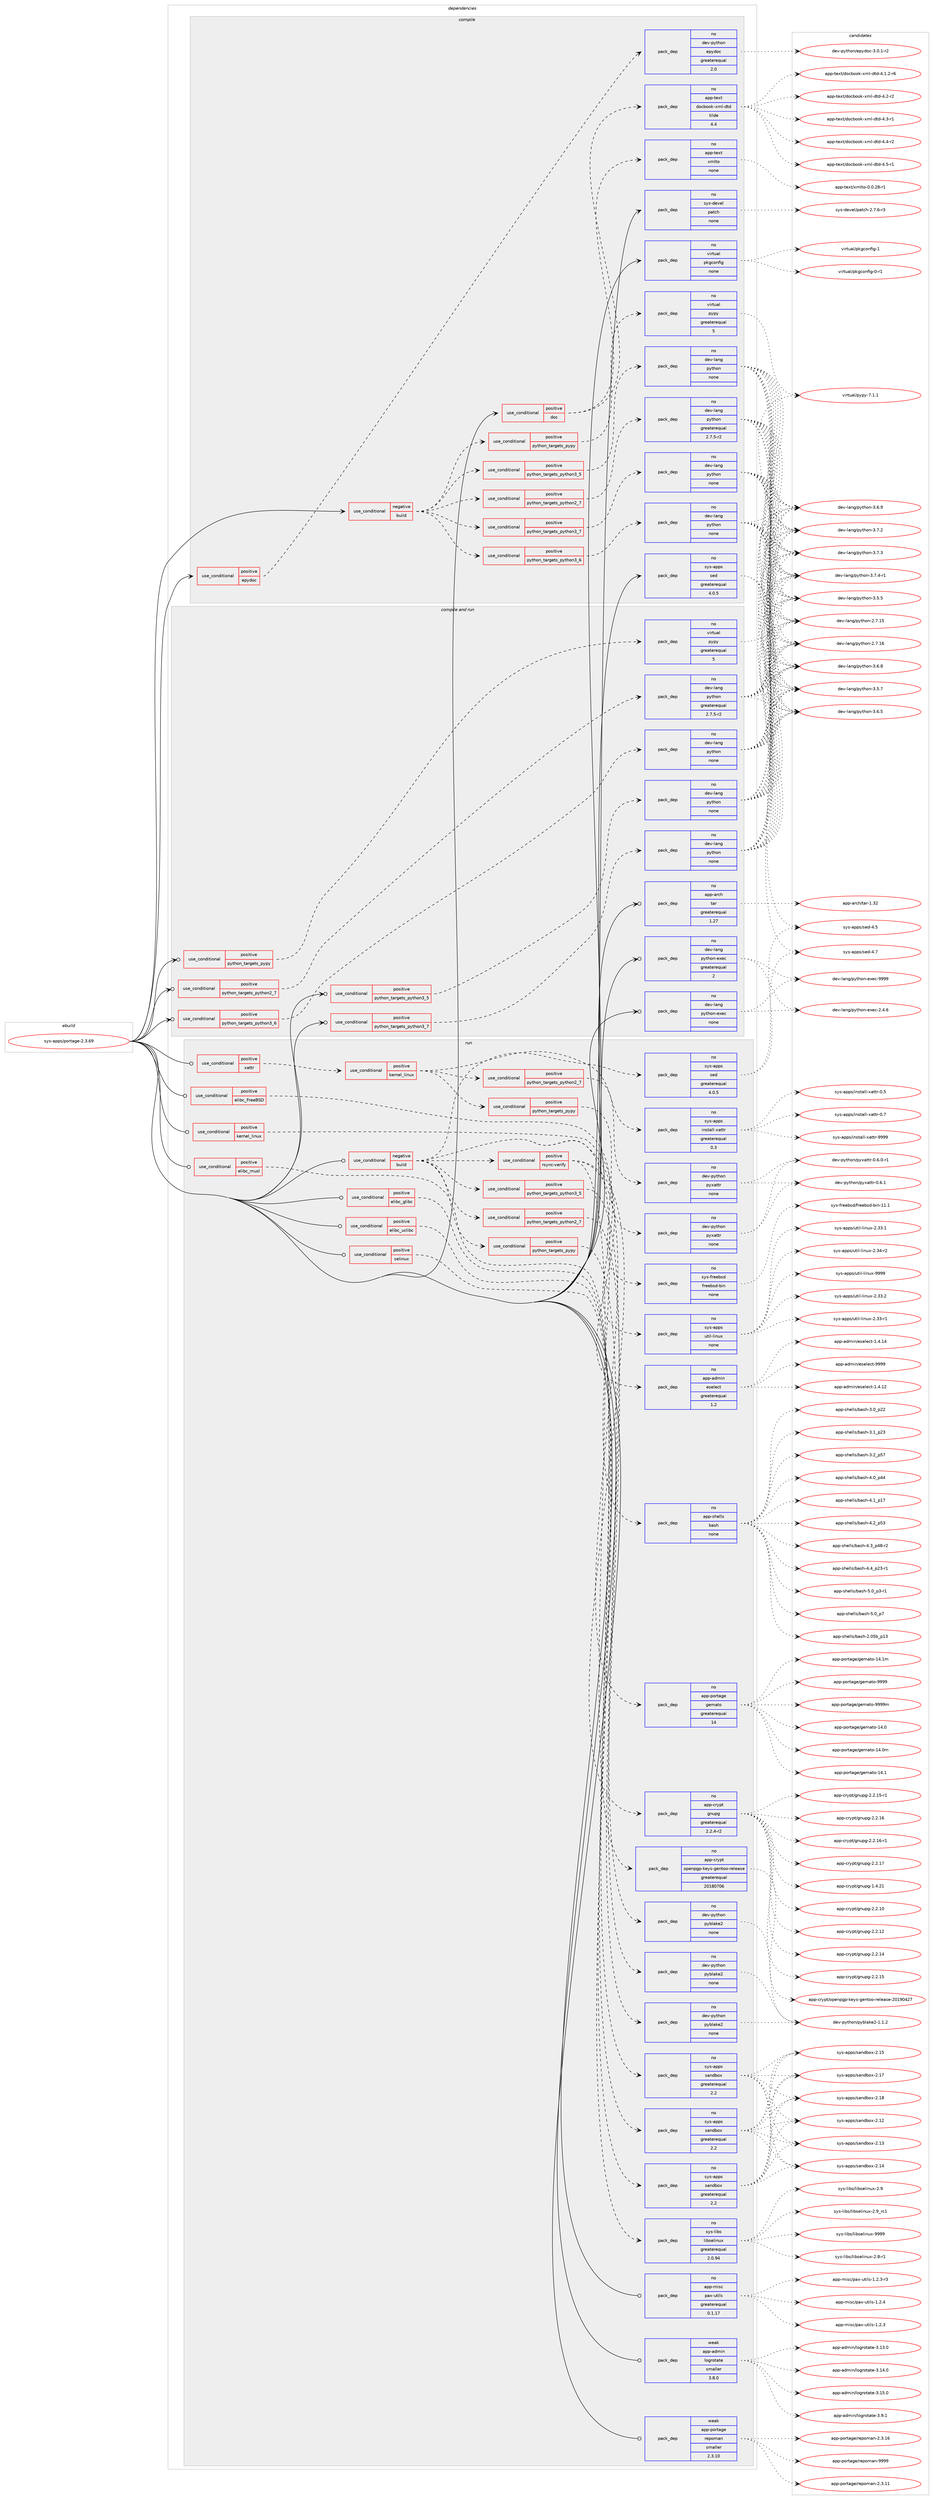 digraph prolog {

# *************
# Graph options
# *************

newrank=true;
concentrate=true;
compound=true;
graph [rankdir=LR,fontname=Helvetica,fontsize=10,ranksep=1.5];#, ranksep=2.5, nodesep=0.2];
edge  [arrowhead=vee];
node  [fontname=Helvetica,fontsize=10];

# **********
# The ebuild
# **********

subgraph cluster_leftcol {
color=gray;
rank=same;
label=<<i>ebuild</i>>;
id [label="sys-apps/portage-2.3.69", color=red, width=4, href="../sys-apps/portage-2.3.69.svg"];
}

# ****************
# The dependencies
# ****************

subgraph cluster_midcol {
color=gray;
label=<<i>dependencies</i>>;
subgraph cluster_compile {
fillcolor="#eeeeee";
style=filled;
label=<<i>compile</i>>;
subgraph cond160 {
dependency803 [label=<<TABLE BORDER="0" CELLBORDER="1" CELLSPACING="0" CELLPADDING="4"><TR><TD ROWSPAN="3" CELLPADDING="10">use_conditional</TD></TR><TR><TD>negative</TD></TR><TR><TD>build</TD></TR></TABLE>>, shape=none, color=red];
subgraph cond161 {
dependency804 [label=<<TABLE BORDER="0" CELLBORDER="1" CELLSPACING="0" CELLPADDING="4"><TR><TD ROWSPAN="3" CELLPADDING="10">use_conditional</TD></TR><TR><TD>positive</TD></TR><TR><TD>python_targets_pypy</TD></TR></TABLE>>, shape=none, color=red];
subgraph pack631 {
dependency805 [label=<<TABLE BORDER="0" CELLBORDER="1" CELLSPACING="0" CELLPADDING="4" WIDTH="220"><TR><TD ROWSPAN="6" CELLPADDING="30">pack_dep</TD></TR><TR><TD WIDTH="110">no</TD></TR><TR><TD>virtual</TD></TR><TR><TD>pypy</TD></TR><TR><TD>greaterequal</TD></TR><TR><TD>5</TD></TR></TABLE>>, shape=none, color=blue];
}
dependency804:e -> dependency805:w [weight=20,style="dashed",arrowhead="vee"];
}
dependency803:e -> dependency804:w [weight=20,style="dashed",arrowhead="vee"];
subgraph cond162 {
dependency806 [label=<<TABLE BORDER="0" CELLBORDER="1" CELLSPACING="0" CELLPADDING="4"><TR><TD ROWSPAN="3" CELLPADDING="10">use_conditional</TD></TR><TR><TD>positive</TD></TR><TR><TD>python_targets_python2_7</TD></TR></TABLE>>, shape=none, color=red];
subgraph pack632 {
dependency807 [label=<<TABLE BORDER="0" CELLBORDER="1" CELLSPACING="0" CELLPADDING="4" WIDTH="220"><TR><TD ROWSPAN="6" CELLPADDING="30">pack_dep</TD></TR><TR><TD WIDTH="110">no</TD></TR><TR><TD>dev-lang</TD></TR><TR><TD>python</TD></TR><TR><TD>greaterequal</TD></TR><TR><TD>2.7.5-r2</TD></TR></TABLE>>, shape=none, color=blue];
}
dependency806:e -> dependency807:w [weight=20,style="dashed",arrowhead="vee"];
}
dependency803:e -> dependency806:w [weight=20,style="dashed",arrowhead="vee"];
subgraph cond163 {
dependency808 [label=<<TABLE BORDER="0" CELLBORDER="1" CELLSPACING="0" CELLPADDING="4"><TR><TD ROWSPAN="3" CELLPADDING="10">use_conditional</TD></TR><TR><TD>positive</TD></TR><TR><TD>python_targets_python3_5</TD></TR></TABLE>>, shape=none, color=red];
subgraph pack633 {
dependency809 [label=<<TABLE BORDER="0" CELLBORDER="1" CELLSPACING="0" CELLPADDING="4" WIDTH="220"><TR><TD ROWSPAN="6" CELLPADDING="30">pack_dep</TD></TR><TR><TD WIDTH="110">no</TD></TR><TR><TD>dev-lang</TD></TR><TR><TD>python</TD></TR><TR><TD>none</TD></TR><TR><TD></TD></TR></TABLE>>, shape=none, color=blue];
}
dependency808:e -> dependency809:w [weight=20,style="dashed",arrowhead="vee"];
}
dependency803:e -> dependency808:w [weight=20,style="dashed",arrowhead="vee"];
subgraph cond164 {
dependency810 [label=<<TABLE BORDER="0" CELLBORDER="1" CELLSPACING="0" CELLPADDING="4"><TR><TD ROWSPAN="3" CELLPADDING="10">use_conditional</TD></TR><TR><TD>positive</TD></TR><TR><TD>python_targets_python3_6</TD></TR></TABLE>>, shape=none, color=red];
subgraph pack634 {
dependency811 [label=<<TABLE BORDER="0" CELLBORDER="1" CELLSPACING="0" CELLPADDING="4" WIDTH="220"><TR><TD ROWSPAN="6" CELLPADDING="30">pack_dep</TD></TR><TR><TD WIDTH="110">no</TD></TR><TR><TD>dev-lang</TD></TR><TR><TD>python</TD></TR><TR><TD>none</TD></TR><TR><TD></TD></TR></TABLE>>, shape=none, color=blue];
}
dependency810:e -> dependency811:w [weight=20,style="dashed",arrowhead="vee"];
}
dependency803:e -> dependency810:w [weight=20,style="dashed",arrowhead="vee"];
subgraph cond165 {
dependency812 [label=<<TABLE BORDER="0" CELLBORDER="1" CELLSPACING="0" CELLPADDING="4"><TR><TD ROWSPAN="3" CELLPADDING="10">use_conditional</TD></TR><TR><TD>positive</TD></TR><TR><TD>python_targets_python3_7</TD></TR></TABLE>>, shape=none, color=red];
subgraph pack635 {
dependency813 [label=<<TABLE BORDER="0" CELLBORDER="1" CELLSPACING="0" CELLPADDING="4" WIDTH="220"><TR><TD ROWSPAN="6" CELLPADDING="30">pack_dep</TD></TR><TR><TD WIDTH="110">no</TD></TR><TR><TD>dev-lang</TD></TR><TR><TD>python</TD></TR><TR><TD>none</TD></TR><TR><TD></TD></TR></TABLE>>, shape=none, color=blue];
}
dependency812:e -> dependency813:w [weight=20,style="dashed",arrowhead="vee"];
}
dependency803:e -> dependency812:w [weight=20,style="dashed",arrowhead="vee"];
}
id:e -> dependency803:w [weight=20,style="solid",arrowhead="vee"];
subgraph cond166 {
dependency814 [label=<<TABLE BORDER="0" CELLBORDER="1" CELLSPACING="0" CELLPADDING="4"><TR><TD ROWSPAN="3" CELLPADDING="10">use_conditional</TD></TR><TR><TD>positive</TD></TR><TR><TD>doc</TD></TR></TABLE>>, shape=none, color=red];
subgraph pack636 {
dependency815 [label=<<TABLE BORDER="0" CELLBORDER="1" CELLSPACING="0" CELLPADDING="4" WIDTH="220"><TR><TD ROWSPAN="6" CELLPADDING="30">pack_dep</TD></TR><TR><TD WIDTH="110">no</TD></TR><TR><TD>app-text</TD></TR><TR><TD>xmlto</TD></TR><TR><TD>none</TD></TR><TR><TD></TD></TR></TABLE>>, shape=none, color=blue];
}
dependency814:e -> dependency815:w [weight=20,style="dashed",arrowhead="vee"];
subgraph pack637 {
dependency816 [label=<<TABLE BORDER="0" CELLBORDER="1" CELLSPACING="0" CELLPADDING="4" WIDTH="220"><TR><TD ROWSPAN="6" CELLPADDING="30">pack_dep</TD></TR><TR><TD WIDTH="110">no</TD></TR><TR><TD>app-text</TD></TR><TR><TD>docbook-xml-dtd</TD></TR><TR><TD>tilde</TD></TR><TR><TD>4.4</TD></TR></TABLE>>, shape=none, color=blue];
}
dependency814:e -> dependency816:w [weight=20,style="dashed",arrowhead="vee"];
}
id:e -> dependency814:w [weight=20,style="solid",arrowhead="vee"];
subgraph cond167 {
dependency817 [label=<<TABLE BORDER="0" CELLBORDER="1" CELLSPACING="0" CELLPADDING="4"><TR><TD ROWSPAN="3" CELLPADDING="10">use_conditional</TD></TR><TR><TD>positive</TD></TR><TR><TD>epydoc</TD></TR></TABLE>>, shape=none, color=red];
subgraph pack638 {
dependency818 [label=<<TABLE BORDER="0" CELLBORDER="1" CELLSPACING="0" CELLPADDING="4" WIDTH="220"><TR><TD ROWSPAN="6" CELLPADDING="30">pack_dep</TD></TR><TR><TD WIDTH="110">no</TD></TR><TR><TD>dev-python</TD></TR><TR><TD>epydoc</TD></TR><TR><TD>greaterequal</TD></TR><TR><TD>2.0</TD></TR></TABLE>>, shape=none, color=blue];
}
dependency817:e -> dependency818:w [weight=20,style="dashed",arrowhead="vee"];
}
id:e -> dependency817:w [weight=20,style="solid",arrowhead="vee"];
subgraph pack639 {
dependency819 [label=<<TABLE BORDER="0" CELLBORDER="1" CELLSPACING="0" CELLPADDING="4" WIDTH="220"><TR><TD ROWSPAN="6" CELLPADDING="30">pack_dep</TD></TR><TR><TD WIDTH="110">no</TD></TR><TR><TD>sys-apps</TD></TR><TR><TD>sed</TD></TR><TR><TD>greaterequal</TD></TR><TR><TD>4.0.5</TD></TR></TABLE>>, shape=none, color=blue];
}
id:e -> dependency819:w [weight=20,style="solid",arrowhead="vee"];
subgraph pack640 {
dependency820 [label=<<TABLE BORDER="0" CELLBORDER="1" CELLSPACING="0" CELLPADDING="4" WIDTH="220"><TR><TD ROWSPAN="6" CELLPADDING="30">pack_dep</TD></TR><TR><TD WIDTH="110">no</TD></TR><TR><TD>sys-devel</TD></TR><TR><TD>patch</TD></TR><TR><TD>none</TD></TR><TR><TD></TD></TR></TABLE>>, shape=none, color=blue];
}
id:e -> dependency820:w [weight=20,style="solid",arrowhead="vee"];
subgraph pack641 {
dependency821 [label=<<TABLE BORDER="0" CELLBORDER="1" CELLSPACING="0" CELLPADDING="4" WIDTH="220"><TR><TD ROWSPAN="6" CELLPADDING="30">pack_dep</TD></TR><TR><TD WIDTH="110">no</TD></TR><TR><TD>virtual</TD></TR><TR><TD>pkgconfig</TD></TR><TR><TD>none</TD></TR><TR><TD></TD></TR></TABLE>>, shape=none, color=blue];
}
id:e -> dependency821:w [weight=20,style="solid",arrowhead="vee"];
}
subgraph cluster_compileandrun {
fillcolor="#eeeeee";
style=filled;
label=<<i>compile and run</i>>;
subgraph cond168 {
dependency822 [label=<<TABLE BORDER="0" CELLBORDER="1" CELLSPACING="0" CELLPADDING="4"><TR><TD ROWSPAN="3" CELLPADDING="10">use_conditional</TD></TR><TR><TD>positive</TD></TR><TR><TD>python_targets_pypy</TD></TR></TABLE>>, shape=none, color=red];
subgraph pack642 {
dependency823 [label=<<TABLE BORDER="0" CELLBORDER="1" CELLSPACING="0" CELLPADDING="4" WIDTH="220"><TR><TD ROWSPAN="6" CELLPADDING="30">pack_dep</TD></TR><TR><TD WIDTH="110">no</TD></TR><TR><TD>virtual</TD></TR><TR><TD>pypy</TD></TR><TR><TD>greaterequal</TD></TR><TR><TD>5</TD></TR></TABLE>>, shape=none, color=blue];
}
dependency822:e -> dependency823:w [weight=20,style="dashed",arrowhead="vee"];
}
id:e -> dependency822:w [weight=20,style="solid",arrowhead="odotvee"];
subgraph cond169 {
dependency824 [label=<<TABLE BORDER="0" CELLBORDER="1" CELLSPACING="0" CELLPADDING="4"><TR><TD ROWSPAN="3" CELLPADDING="10">use_conditional</TD></TR><TR><TD>positive</TD></TR><TR><TD>python_targets_python2_7</TD></TR></TABLE>>, shape=none, color=red];
subgraph pack643 {
dependency825 [label=<<TABLE BORDER="0" CELLBORDER="1" CELLSPACING="0" CELLPADDING="4" WIDTH="220"><TR><TD ROWSPAN="6" CELLPADDING="30">pack_dep</TD></TR><TR><TD WIDTH="110">no</TD></TR><TR><TD>dev-lang</TD></TR><TR><TD>python</TD></TR><TR><TD>greaterequal</TD></TR><TR><TD>2.7.5-r2</TD></TR></TABLE>>, shape=none, color=blue];
}
dependency824:e -> dependency825:w [weight=20,style="dashed",arrowhead="vee"];
}
id:e -> dependency824:w [weight=20,style="solid",arrowhead="odotvee"];
subgraph cond170 {
dependency826 [label=<<TABLE BORDER="0" CELLBORDER="1" CELLSPACING="0" CELLPADDING="4"><TR><TD ROWSPAN="3" CELLPADDING="10">use_conditional</TD></TR><TR><TD>positive</TD></TR><TR><TD>python_targets_python3_5</TD></TR></TABLE>>, shape=none, color=red];
subgraph pack644 {
dependency827 [label=<<TABLE BORDER="0" CELLBORDER="1" CELLSPACING="0" CELLPADDING="4" WIDTH="220"><TR><TD ROWSPAN="6" CELLPADDING="30">pack_dep</TD></TR><TR><TD WIDTH="110">no</TD></TR><TR><TD>dev-lang</TD></TR><TR><TD>python</TD></TR><TR><TD>none</TD></TR><TR><TD></TD></TR></TABLE>>, shape=none, color=blue];
}
dependency826:e -> dependency827:w [weight=20,style="dashed",arrowhead="vee"];
}
id:e -> dependency826:w [weight=20,style="solid",arrowhead="odotvee"];
subgraph cond171 {
dependency828 [label=<<TABLE BORDER="0" CELLBORDER="1" CELLSPACING="0" CELLPADDING="4"><TR><TD ROWSPAN="3" CELLPADDING="10">use_conditional</TD></TR><TR><TD>positive</TD></TR><TR><TD>python_targets_python3_6</TD></TR></TABLE>>, shape=none, color=red];
subgraph pack645 {
dependency829 [label=<<TABLE BORDER="0" CELLBORDER="1" CELLSPACING="0" CELLPADDING="4" WIDTH="220"><TR><TD ROWSPAN="6" CELLPADDING="30">pack_dep</TD></TR><TR><TD WIDTH="110">no</TD></TR><TR><TD>dev-lang</TD></TR><TR><TD>python</TD></TR><TR><TD>none</TD></TR><TR><TD></TD></TR></TABLE>>, shape=none, color=blue];
}
dependency828:e -> dependency829:w [weight=20,style="dashed",arrowhead="vee"];
}
id:e -> dependency828:w [weight=20,style="solid",arrowhead="odotvee"];
subgraph cond172 {
dependency830 [label=<<TABLE BORDER="0" CELLBORDER="1" CELLSPACING="0" CELLPADDING="4"><TR><TD ROWSPAN="3" CELLPADDING="10">use_conditional</TD></TR><TR><TD>positive</TD></TR><TR><TD>python_targets_python3_7</TD></TR></TABLE>>, shape=none, color=red];
subgraph pack646 {
dependency831 [label=<<TABLE BORDER="0" CELLBORDER="1" CELLSPACING="0" CELLPADDING="4" WIDTH="220"><TR><TD ROWSPAN="6" CELLPADDING="30">pack_dep</TD></TR><TR><TD WIDTH="110">no</TD></TR><TR><TD>dev-lang</TD></TR><TR><TD>python</TD></TR><TR><TD>none</TD></TR><TR><TD></TD></TR></TABLE>>, shape=none, color=blue];
}
dependency830:e -> dependency831:w [weight=20,style="dashed",arrowhead="vee"];
}
id:e -> dependency830:w [weight=20,style="solid",arrowhead="odotvee"];
subgraph pack647 {
dependency832 [label=<<TABLE BORDER="0" CELLBORDER="1" CELLSPACING="0" CELLPADDING="4" WIDTH="220"><TR><TD ROWSPAN="6" CELLPADDING="30">pack_dep</TD></TR><TR><TD WIDTH="110">no</TD></TR><TR><TD>app-arch</TD></TR><TR><TD>tar</TD></TR><TR><TD>greaterequal</TD></TR><TR><TD>1.27</TD></TR></TABLE>>, shape=none, color=blue];
}
id:e -> dependency832:w [weight=20,style="solid",arrowhead="odotvee"];
subgraph pack648 {
dependency833 [label=<<TABLE BORDER="0" CELLBORDER="1" CELLSPACING="0" CELLPADDING="4" WIDTH="220"><TR><TD ROWSPAN="6" CELLPADDING="30">pack_dep</TD></TR><TR><TD WIDTH="110">no</TD></TR><TR><TD>dev-lang</TD></TR><TR><TD>python-exec</TD></TR><TR><TD>greaterequal</TD></TR><TR><TD>2</TD></TR></TABLE>>, shape=none, color=blue];
}
id:e -> dependency833:w [weight=20,style="solid",arrowhead="odotvee"];
subgraph pack649 {
dependency834 [label=<<TABLE BORDER="0" CELLBORDER="1" CELLSPACING="0" CELLPADDING="4" WIDTH="220"><TR><TD ROWSPAN="6" CELLPADDING="30">pack_dep</TD></TR><TR><TD WIDTH="110">no</TD></TR><TR><TD>dev-lang</TD></TR><TR><TD>python-exec</TD></TR><TR><TD>none</TD></TR><TR><TD></TD></TR></TABLE>>, shape=none, color=blue];
}
id:e -> dependency834:w [weight=20,style="solid",arrowhead="odotvee"];
}
subgraph cluster_run {
fillcolor="#eeeeee";
style=filled;
label=<<i>run</i>>;
subgraph cond173 {
dependency835 [label=<<TABLE BORDER="0" CELLBORDER="1" CELLSPACING="0" CELLPADDING="4"><TR><TD ROWSPAN="3" CELLPADDING="10">use_conditional</TD></TR><TR><TD>negative</TD></TR><TR><TD>build</TD></TR></TABLE>>, shape=none, color=red];
subgraph pack650 {
dependency836 [label=<<TABLE BORDER="0" CELLBORDER="1" CELLSPACING="0" CELLPADDING="4" WIDTH="220"><TR><TD ROWSPAN="6" CELLPADDING="30">pack_dep</TD></TR><TR><TD WIDTH="110">no</TD></TR><TR><TD>sys-apps</TD></TR><TR><TD>sed</TD></TR><TR><TD>greaterequal</TD></TR><TR><TD>4.0.5</TD></TR></TABLE>>, shape=none, color=blue];
}
dependency835:e -> dependency836:w [weight=20,style="dashed",arrowhead="vee"];
subgraph pack651 {
dependency837 [label=<<TABLE BORDER="0" CELLBORDER="1" CELLSPACING="0" CELLPADDING="4" WIDTH="220"><TR><TD ROWSPAN="6" CELLPADDING="30">pack_dep</TD></TR><TR><TD WIDTH="110">no</TD></TR><TR><TD>app-shells</TD></TR><TR><TD>bash</TD></TR><TR><TD>none</TD></TR><TR><TD></TD></TR></TABLE>>, shape=none, color=blue];
}
dependency835:e -> dependency837:w [weight=20,style="dashed",arrowhead="vee"];
subgraph pack652 {
dependency838 [label=<<TABLE BORDER="0" CELLBORDER="1" CELLSPACING="0" CELLPADDING="4" WIDTH="220"><TR><TD ROWSPAN="6" CELLPADDING="30">pack_dep</TD></TR><TR><TD WIDTH="110">no</TD></TR><TR><TD>app-admin</TD></TR><TR><TD>eselect</TD></TR><TR><TD>greaterequal</TD></TR><TR><TD>1.2</TD></TR></TABLE>>, shape=none, color=blue];
}
dependency835:e -> dependency838:w [weight=20,style="dashed",arrowhead="vee"];
subgraph cond174 {
dependency839 [label=<<TABLE BORDER="0" CELLBORDER="1" CELLSPACING="0" CELLPADDING="4"><TR><TD ROWSPAN="3" CELLPADDING="10">use_conditional</TD></TR><TR><TD>positive</TD></TR><TR><TD>python_targets_pypy</TD></TR></TABLE>>, shape=none, color=red];
subgraph pack653 {
dependency840 [label=<<TABLE BORDER="0" CELLBORDER="1" CELLSPACING="0" CELLPADDING="4" WIDTH="220"><TR><TD ROWSPAN="6" CELLPADDING="30">pack_dep</TD></TR><TR><TD WIDTH="110">no</TD></TR><TR><TD>dev-python</TD></TR><TR><TD>pyblake2</TD></TR><TR><TD>none</TD></TR><TR><TD></TD></TR></TABLE>>, shape=none, color=blue];
}
dependency839:e -> dependency840:w [weight=20,style="dashed",arrowhead="vee"];
}
dependency835:e -> dependency839:w [weight=20,style="dashed",arrowhead="vee"];
subgraph cond175 {
dependency841 [label=<<TABLE BORDER="0" CELLBORDER="1" CELLSPACING="0" CELLPADDING="4"><TR><TD ROWSPAN="3" CELLPADDING="10">use_conditional</TD></TR><TR><TD>positive</TD></TR><TR><TD>python_targets_python2_7</TD></TR></TABLE>>, shape=none, color=red];
subgraph pack654 {
dependency842 [label=<<TABLE BORDER="0" CELLBORDER="1" CELLSPACING="0" CELLPADDING="4" WIDTH="220"><TR><TD ROWSPAN="6" CELLPADDING="30">pack_dep</TD></TR><TR><TD WIDTH="110">no</TD></TR><TR><TD>dev-python</TD></TR><TR><TD>pyblake2</TD></TR><TR><TD>none</TD></TR><TR><TD></TD></TR></TABLE>>, shape=none, color=blue];
}
dependency841:e -> dependency842:w [weight=20,style="dashed",arrowhead="vee"];
}
dependency835:e -> dependency841:w [weight=20,style="dashed",arrowhead="vee"];
subgraph cond176 {
dependency843 [label=<<TABLE BORDER="0" CELLBORDER="1" CELLSPACING="0" CELLPADDING="4"><TR><TD ROWSPAN="3" CELLPADDING="10">use_conditional</TD></TR><TR><TD>positive</TD></TR><TR><TD>python_targets_python3_5</TD></TR></TABLE>>, shape=none, color=red];
subgraph pack655 {
dependency844 [label=<<TABLE BORDER="0" CELLBORDER="1" CELLSPACING="0" CELLPADDING="4" WIDTH="220"><TR><TD ROWSPAN="6" CELLPADDING="30">pack_dep</TD></TR><TR><TD WIDTH="110">no</TD></TR><TR><TD>dev-python</TD></TR><TR><TD>pyblake2</TD></TR><TR><TD>none</TD></TR><TR><TD></TD></TR></TABLE>>, shape=none, color=blue];
}
dependency843:e -> dependency844:w [weight=20,style="dashed",arrowhead="vee"];
}
dependency835:e -> dependency843:w [weight=20,style="dashed",arrowhead="vee"];
subgraph cond177 {
dependency845 [label=<<TABLE BORDER="0" CELLBORDER="1" CELLSPACING="0" CELLPADDING="4"><TR><TD ROWSPAN="3" CELLPADDING="10">use_conditional</TD></TR><TR><TD>positive</TD></TR><TR><TD>rsync-verify</TD></TR></TABLE>>, shape=none, color=red];
subgraph pack656 {
dependency846 [label=<<TABLE BORDER="0" CELLBORDER="1" CELLSPACING="0" CELLPADDING="4" WIDTH="220"><TR><TD ROWSPAN="6" CELLPADDING="30">pack_dep</TD></TR><TR><TD WIDTH="110">no</TD></TR><TR><TD>app-portage</TD></TR><TR><TD>gemato</TD></TR><TR><TD>greaterequal</TD></TR><TR><TD>14</TD></TR></TABLE>>, shape=none, color=blue];
}
dependency845:e -> dependency846:w [weight=20,style="dashed",arrowhead="vee"];
subgraph pack657 {
dependency847 [label=<<TABLE BORDER="0" CELLBORDER="1" CELLSPACING="0" CELLPADDING="4" WIDTH="220"><TR><TD ROWSPAN="6" CELLPADDING="30">pack_dep</TD></TR><TR><TD WIDTH="110">no</TD></TR><TR><TD>app-crypt</TD></TR><TR><TD>openpgp-keys-gentoo-release</TD></TR><TR><TD>greaterequal</TD></TR><TR><TD>20180706</TD></TR></TABLE>>, shape=none, color=blue];
}
dependency845:e -> dependency847:w [weight=20,style="dashed",arrowhead="vee"];
subgraph pack658 {
dependency848 [label=<<TABLE BORDER="0" CELLBORDER="1" CELLSPACING="0" CELLPADDING="4" WIDTH="220"><TR><TD ROWSPAN="6" CELLPADDING="30">pack_dep</TD></TR><TR><TD WIDTH="110">no</TD></TR><TR><TD>app-crypt</TD></TR><TR><TD>gnupg</TD></TR><TR><TD>greaterequal</TD></TR><TR><TD>2.2.4-r2</TD></TR></TABLE>>, shape=none, color=blue];
}
dependency845:e -> dependency848:w [weight=20,style="dashed",arrowhead="vee"];
}
dependency835:e -> dependency845:w [weight=20,style="dashed",arrowhead="vee"];
}
id:e -> dependency835:w [weight=20,style="solid",arrowhead="odot"];
subgraph cond178 {
dependency849 [label=<<TABLE BORDER="0" CELLBORDER="1" CELLSPACING="0" CELLPADDING="4"><TR><TD ROWSPAN="3" CELLPADDING="10">use_conditional</TD></TR><TR><TD>positive</TD></TR><TR><TD>elibc_FreeBSD</TD></TR></TABLE>>, shape=none, color=red];
subgraph pack659 {
dependency850 [label=<<TABLE BORDER="0" CELLBORDER="1" CELLSPACING="0" CELLPADDING="4" WIDTH="220"><TR><TD ROWSPAN="6" CELLPADDING="30">pack_dep</TD></TR><TR><TD WIDTH="110">no</TD></TR><TR><TD>sys-freebsd</TD></TR><TR><TD>freebsd-bin</TD></TR><TR><TD>none</TD></TR><TR><TD></TD></TR></TABLE>>, shape=none, color=blue];
}
dependency849:e -> dependency850:w [weight=20,style="dashed",arrowhead="vee"];
}
id:e -> dependency849:w [weight=20,style="solid",arrowhead="odot"];
subgraph cond179 {
dependency851 [label=<<TABLE BORDER="0" CELLBORDER="1" CELLSPACING="0" CELLPADDING="4"><TR><TD ROWSPAN="3" CELLPADDING="10">use_conditional</TD></TR><TR><TD>positive</TD></TR><TR><TD>elibc_glibc</TD></TR></TABLE>>, shape=none, color=red];
subgraph pack660 {
dependency852 [label=<<TABLE BORDER="0" CELLBORDER="1" CELLSPACING="0" CELLPADDING="4" WIDTH="220"><TR><TD ROWSPAN="6" CELLPADDING="30">pack_dep</TD></TR><TR><TD WIDTH="110">no</TD></TR><TR><TD>sys-apps</TD></TR><TR><TD>sandbox</TD></TR><TR><TD>greaterequal</TD></TR><TR><TD>2.2</TD></TR></TABLE>>, shape=none, color=blue];
}
dependency851:e -> dependency852:w [weight=20,style="dashed",arrowhead="vee"];
}
id:e -> dependency851:w [weight=20,style="solid",arrowhead="odot"];
subgraph cond180 {
dependency853 [label=<<TABLE BORDER="0" CELLBORDER="1" CELLSPACING="0" CELLPADDING="4"><TR><TD ROWSPAN="3" CELLPADDING="10">use_conditional</TD></TR><TR><TD>positive</TD></TR><TR><TD>elibc_musl</TD></TR></TABLE>>, shape=none, color=red];
subgraph pack661 {
dependency854 [label=<<TABLE BORDER="0" CELLBORDER="1" CELLSPACING="0" CELLPADDING="4" WIDTH="220"><TR><TD ROWSPAN="6" CELLPADDING="30">pack_dep</TD></TR><TR><TD WIDTH="110">no</TD></TR><TR><TD>sys-apps</TD></TR><TR><TD>sandbox</TD></TR><TR><TD>greaterequal</TD></TR><TR><TD>2.2</TD></TR></TABLE>>, shape=none, color=blue];
}
dependency853:e -> dependency854:w [weight=20,style="dashed",arrowhead="vee"];
}
id:e -> dependency853:w [weight=20,style="solid",arrowhead="odot"];
subgraph cond181 {
dependency855 [label=<<TABLE BORDER="0" CELLBORDER="1" CELLSPACING="0" CELLPADDING="4"><TR><TD ROWSPAN="3" CELLPADDING="10">use_conditional</TD></TR><TR><TD>positive</TD></TR><TR><TD>elibc_uclibc</TD></TR></TABLE>>, shape=none, color=red];
subgraph pack662 {
dependency856 [label=<<TABLE BORDER="0" CELLBORDER="1" CELLSPACING="0" CELLPADDING="4" WIDTH="220"><TR><TD ROWSPAN="6" CELLPADDING="30">pack_dep</TD></TR><TR><TD WIDTH="110">no</TD></TR><TR><TD>sys-apps</TD></TR><TR><TD>sandbox</TD></TR><TR><TD>greaterequal</TD></TR><TR><TD>2.2</TD></TR></TABLE>>, shape=none, color=blue];
}
dependency855:e -> dependency856:w [weight=20,style="dashed",arrowhead="vee"];
}
id:e -> dependency855:w [weight=20,style="solid",arrowhead="odot"];
subgraph cond182 {
dependency857 [label=<<TABLE BORDER="0" CELLBORDER="1" CELLSPACING="0" CELLPADDING="4"><TR><TD ROWSPAN="3" CELLPADDING="10">use_conditional</TD></TR><TR><TD>positive</TD></TR><TR><TD>kernel_linux</TD></TR></TABLE>>, shape=none, color=red];
subgraph pack663 {
dependency858 [label=<<TABLE BORDER="0" CELLBORDER="1" CELLSPACING="0" CELLPADDING="4" WIDTH="220"><TR><TD ROWSPAN="6" CELLPADDING="30">pack_dep</TD></TR><TR><TD WIDTH="110">no</TD></TR><TR><TD>sys-apps</TD></TR><TR><TD>util-linux</TD></TR><TR><TD>none</TD></TR><TR><TD></TD></TR></TABLE>>, shape=none, color=blue];
}
dependency857:e -> dependency858:w [weight=20,style="dashed",arrowhead="vee"];
}
id:e -> dependency857:w [weight=20,style="solid",arrowhead="odot"];
subgraph cond183 {
dependency859 [label=<<TABLE BORDER="0" CELLBORDER="1" CELLSPACING="0" CELLPADDING="4"><TR><TD ROWSPAN="3" CELLPADDING="10">use_conditional</TD></TR><TR><TD>positive</TD></TR><TR><TD>selinux</TD></TR></TABLE>>, shape=none, color=red];
subgraph pack664 {
dependency860 [label=<<TABLE BORDER="0" CELLBORDER="1" CELLSPACING="0" CELLPADDING="4" WIDTH="220"><TR><TD ROWSPAN="6" CELLPADDING="30">pack_dep</TD></TR><TR><TD WIDTH="110">no</TD></TR><TR><TD>sys-libs</TD></TR><TR><TD>libselinux</TD></TR><TR><TD>greaterequal</TD></TR><TR><TD>2.0.94</TD></TR></TABLE>>, shape=none, color=blue];
}
dependency859:e -> dependency860:w [weight=20,style="dashed",arrowhead="vee"];
}
id:e -> dependency859:w [weight=20,style="solid",arrowhead="odot"];
subgraph cond184 {
dependency861 [label=<<TABLE BORDER="0" CELLBORDER="1" CELLSPACING="0" CELLPADDING="4"><TR><TD ROWSPAN="3" CELLPADDING="10">use_conditional</TD></TR><TR><TD>positive</TD></TR><TR><TD>xattr</TD></TR></TABLE>>, shape=none, color=red];
subgraph cond185 {
dependency862 [label=<<TABLE BORDER="0" CELLBORDER="1" CELLSPACING="0" CELLPADDING="4"><TR><TD ROWSPAN="3" CELLPADDING="10">use_conditional</TD></TR><TR><TD>positive</TD></TR><TR><TD>kernel_linux</TD></TR></TABLE>>, shape=none, color=red];
subgraph pack665 {
dependency863 [label=<<TABLE BORDER="0" CELLBORDER="1" CELLSPACING="0" CELLPADDING="4" WIDTH="220"><TR><TD ROWSPAN="6" CELLPADDING="30">pack_dep</TD></TR><TR><TD WIDTH="110">no</TD></TR><TR><TD>sys-apps</TD></TR><TR><TD>install-xattr</TD></TR><TR><TD>greaterequal</TD></TR><TR><TD>0.3</TD></TR></TABLE>>, shape=none, color=blue];
}
dependency862:e -> dependency863:w [weight=20,style="dashed",arrowhead="vee"];
subgraph cond186 {
dependency864 [label=<<TABLE BORDER="0" CELLBORDER="1" CELLSPACING="0" CELLPADDING="4"><TR><TD ROWSPAN="3" CELLPADDING="10">use_conditional</TD></TR><TR><TD>positive</TD></TR><TR><TD>python_targets_pypy</TD></TR></TABLE>>, shape=none, color=red];
subgraph pack666 {
dependency865 [label=<<TABLE BORDER="0" CELLBORDER="1" CELLSPACING="0" CELLPADDING="4" WIDTH="220"><TR><TD ROWSPAN="6" CELLPADDING="30">pack_dep</TD></TR><TR><TD WIDTH="110">no</TD></TR><TR><TD>dev-python</TD></TR><TR><TD>pyxattr</TD></TR><TR><TD>none</TD></TR><TR><TD></TD></TR></TABLE>>, shape=none, color=blue];
}
dependency864:e -> dependency865:w [weight=20,style="dashed",arrowhead="vee"];
}
dependency862:e -> dependency864:w [weight=20,style="dashed",arrowhead="vee"];
subgraph cond187 {
dependency866 [label=<<TABLE BORDER="0" CELLBORDER="1" CELLSPACING="0" CELLPADDING="4"><TR><TD ROWSPAN="3" CELLPADDING="10">use_conditional</TD></TR><TR><TD>positive</TD></TR><TR><TD>python_targets_python2_7</TD></TR></TABLE>>, shape=none, color=red];
subgraph pack667 {
dependency867 [label=<<TABLE BORDER="0" CELLBORDER="1" CELLSPACING="0" CELLPADDING="4" WIDTH="220"><TR><TD ROWSPAN="6" CELLPADDING="30">pack_dep</TD></TR><TR><TD WIDTH="110">no</TD></TR><TR><TD>dev-python</TD></TR><TR><TD>pyxattr</TD></TR><TR><TD>none</TD></TR><TR><TD></TD></TR></TABLE>>, shape=none, color=blue];
}
dependency866:e -> dependency867:w [weight=20,style="dashed",arrowhead="vee"];
}
dependency862:e -> dependency866:w [weight=20,style="dashed",arrowhead="vee"];
}
dependency861:e -> dependency862:w [weight=20,style="dashed",arrowhead="vee"];
}
id:e -> dependency861:w [weight=20,style="solid",arrowhead="odot"];
subgraph pack668 {
dependency868 [label=<<TABLE BORDER="0" CELLBORDER="1" CELLSPACING="0" CELLPADDING="4" WIDTH="220"><TR><TD ROWSPAN="6" CELLPADDING="30">pack_dep</TD></TR><TR><TD WIDTH="110">no</TD></TR><TR><TD>app-misc</TD></TR><TR><TD>pax-utils</TD></TR><TR><TD>greaterequal</TD></TR><TR><TD>0.1.17</TD></TR></TABLE>>, shape=none, color=blue];
}
id:e -> dependency868:w [weight=20,style="solid",arrowhead="odot"];
subgraph pack669 {
dependency869 [label=<<TABLE BORDER="0" CELLBORDER="1" CELLSPACING="0" CELLPADDING="4" WIDTH="220"><TR><TD ROWSPAN="6" CELLPADDING="30">pack_dep</TD></TR><TR><TD WIDTH="110">weak</TD></TR><TR><TD>app-admin</TD></TR><TR><TD>logrotate</TD></TR><TR><TD>smaller</TD></TR><TR><TD>3.8.0</TD></TR></TABLE>>, shape=none, color=blue];
}
id:e -> dependency869:w [weight=20,style="solid",arrowhead="odot"];
subgraph pack670 {
dependency870 [label=<<TABLE BORDER="0" CELLBORDER="1" CELLSPACING="0" CELLPADDING="4" WIDTH="220"><TR><TD ROWSPAN="6" CELLPADDING="30">pack_dep</TD></TR><TR><TD WIDTH="110">weak</TD></TR><TR><TD>app-portage</TD></TR><TR><TD>repoman</TD></TR><TR><TD>smaller</TD></TR><TR><TD>2.3.10</TD></TR></TABLE>>, shape=none, color=blue];
}
id:e -> dependency870:w [weight=20,style="solid",arrowhead="odot"];
}
}

# **************
# The candidates
# **************

subgraph cluster_choices {
rank=same;
color=gray;
label=<<i>candidates</i>>;

subgraph choice631 {
color=black;
nodesep=1;
choice1181051141161179710847112121112121455546494649 [label="virtual/pypy-7.1.1", color=red, width=4,href="../virtual/pypy-7.1.1.svg"];
dependency805:e -> choice1181051141161179710847112121112121455546494649:w [style=dotted,weight="100"];
}
subgraph choice632 {
color=black;
nodesep=1;
choice10010111845108971101034711212111610411111045504655464953 [label="dev-lang/python-2.7.15", color=red, width=4,href="../dev-lang/python-2.7.15.svg"];
choice10010111845108971101034711212111610411111045504655464954 [label="dev-lang/python-2.7.16", color=red, width=4,href="../dev-lang/python-2.7.16.svg"];
choice100101118451089711010347112121116104111110455146534653 [label="dev-lang/python-3.5.5", color=red, width=4,href="../dev-lang/python-3.5.5.svg"];
choice100101118451089711010347112121116104111110455146534655 [label="dev-lang/python-3.5.7", color=red, width=4,href="../dev-lang/python-3.5.7.svg"];
choice100101118451089711010347112121116104111110455146544653 [label="dev-lang/python-3.6.5", color=red, width=4,href="../dev-lang/python-3.6.5.svg"];
choice100101118451089711010347112121116104111110455146544656 [label="dev-lang/python-3.6.8", color=red, width=4,href="../dev-lang/python-3.6.8.svg"];
choice100101118451089711010347112121116104111110455146544657 [label="dev-lang/python-3.6.9", color=red, width=4,href="../dev-lang/python-3.6.9.svg"];
choice100101118451089711010347112121116104111110455146554650 [label="dev-lang/python-3.7.2", color=red, width=4,href="../dev-lang/python-3.7.2.svg"];
choice100101118451089711010347112121116104111110455146554651 [label="dev-lang/python-3.7.3", color=red, width=4,href="../dev-lang/python-3.7.3.svg"];
choice1001011184510897110103471121211161041111104551465546524511449 [label="dev-lang/python-3.7.4-r1", color=red, width=4,href="../dev-lang/python-3.7.4-r1.svg"];
dependency807:e -> choice10010111845108971101034711212111610411111045504655464953:w [style=dotted,weight="100"];
dependency807:e -> choice10010111845108971101034711212111610411111045504655464954:w [style=dotted,weight="100"];
dependency807:e -> choice100101118451089711010347112121116104111110455146534653:w [style=dotted,weight="100"];
dependency807:e -> choice100101118451089711010347112121116104111110455146534655:w [style=dotted,weight="100"];
dependency807:e -> choice100101118451089711010347112121116104111110455146544653:w [style=dotted,weight="100"];
dependency807:e -> choice100101118451089711010347112121116104111110455146544656:w [style=dotted,weight="100"];
dependency807:e -> choice100101118451089711010347112121116104111110455146544657:w [style=dotted,weight="100"];
dependency807:e -> choice100101118451089711010347112121116104111110455146554650:w [style=dotted,weight="100"];
dependency807:e -> choice100101118451089711010347112121116104111110455146554651:w [style=dotted,weight="100"];
dependency807:e -> choice1001011184510897110103471121211161041111104551465546524511449:w [style=dotted,weight="100"];
}
subgraph choice633 {
color=black;
nodesep=1;
choice10010111845108971101034711212111610411111045504655464953 [label="dev-lang/python-2.7.15", color=red, width=4,href="../dev-lang/python-2.7.15.svg"];
choice10010111845108971101034711212111610411111045504655464954 [label="dev-lang/python-2.7.16", color=red, width=4,href="../dev-lang/python-2.7.16.svg"];
choice100101118451089711010347112121116104111110455146534653 [label="dev-lang/python-3.5.5", color=red, width=4,href="../dev-lang/python-3.5.5.svg"];
choice100101118451089711010347112121116104111110455146534655 [label="dev-lang/python-3.5.7", color=red, width=4,href="../dev-lang/python-3.5.7.svg"];
choice100101118451089711010347112121116104111110455146544653 [label="dev-lang/python-3.6.5", color=red, width=4,href="../dev-lang/python-3.6.5.svg"];
choice100101118451089711010347112121116104111110455146544656 [label="dev-lang/python-3.6.8", color=red, width=4,href="../dev-lang/python-3.6.8.svg"];
choice100101118451089711010347112121116104111110455146544657 [label="dev-lang/python-3.6.9", color=red, width=4,href="../dev-lang/python-3.6.9.svg"];
choice100101118451089711010347112121116104111110455146554650 [label="dev-lang/python-3.7.2", color=red, width=4,href="../dev-lang/python-3.7.2.svg"];
choice100101118451089711010347112121116104111110455146554651 [label="dev-lang/python-3.7.3", color=red, width=4,href="../dev-lang/python-3.7.3.svg"];
choice1001011184510897110103471121211161041111104551465546524511449 [label="dev-lang/python-3.7.4-r1", color=red, width=4,href="../dev-lang/python-3.7.4-r1.svg"];
dependency809:e -> choice10010111845108971101034711212111610411111045504655464953:w [style=dotted,weight="100"];
dependency809:e -> choice10010111845108971101034711212111610411111045504655464954:w [style=dotted,weight="100"];
dependency809:e -> choice100101118451089711010347112121116104111110455146534653:w [style=dotted,weight="100"];
dependency809:e -> choice100101118451089711010347112121116104111110455146534655:w [style=dotted,weight="100"];
dependency809:e -> choice100101118451089711010347112121116104111110455146544653:w [style=dotted,weight="100"];
dependency809:e -> choice100101118451089711010347112121116104111110455146544656:w [style=dotted,weight="100"];
dependency809:e -> choice100101118451089711010347112121116104111110455146544657:w [style=dotted,weight="100"];
dependency809:e -> choice100101118451089711010347112121116104111110455146554650:w [style=dotted,weight="100"];
dependency809:e -> choice100101118451089711010347112121116104111110455146554651:w [style=dotted,weight="100"];
dependency809:e -> choice1001011184510897110103471121211161041111104551465546524511449:w [style=dotted,weight="100"];
}
subgraph choice634 {
color=black;
nodesep=1;
choice10010111845108971101034711212111610411111045504655464953 [label="dev-lang/python-2.7.15", color=red, width=4,href="../dev-lang/python-2.7.15.svg"];
choice10010111845108971101034711212111610411111045504655464954 [label="dev-lang/python-2.7.16", color=red, width=4,href="../dev-lang/python-2.7.16.svg"];
choice100101118451089711010347112121116104111110455146534653 [label="dev-lang/python-3.5.5", color=red, width=4,href="../dev-lang/python-3.5.5.svg"];
choice100101118451089711010347112121116104111110455146534655 [label="dev-lang/python-3.5.7", color=red, width=4,href="../dev-lang/python-3.5.7.svg"];
choice100101118451089711010347112121116104111110455146544653 [label="dev-lang/python-3.6.5", color=red, width=4,href="../dev-lang/python-3.6.5.svg"];
choice100101118451089711010347112121116104111110455146544656 [label="dev-lang/python-3.6.8", color=red, width=4,href="../dev-lang/python-3.6.8.svg"];
choice100101118451089711010347112121116104111110455146544657 [label="dev-lang/python-3.6.9", color=red, width=4,href="../dev-lang/python-3.6.9.svg"];
choice100101118451089711010347112121116104111110455146554650 [label="dev-lang/python-3.7.2", color=red, width=4,href="../dev-lang/python-3.7.2.svg"];
choice100101118451089711010347112121116104111110455146554651 [label="dev-lang/python-3.7.3", color=red, width=4,href="../dev-lang/python-3.7.3.svg"];
choice1001011184510897110103471121211161041111104551465546524511449 [label="dev-lang/python-3.7.4-r1", color=red, width=4,href="../dev-lang/python-3.7.4-r1.svg"];
dependency811:e -> choice10010111845108971101034711212111610411111045504655464953:w [style=dotted,weight="100"];
dependency811:e -> choice10010111845108971101034711212111610411111045504655464954:w [style=dotted,weight="100"];
dependency811:e -> choice100101118451089711010347112121116104111110455146534653:w [style=dotted,weight="100"];
dependency811:e -> choice100101118451089711010347112121116104111110455146534655:w [style=dotted,weight="100"];
dependency811:e -> choice100101118451089711010347112121116104111110455146544653:w [style=dotted,weight="100"];
dependency811:e -> choice100101118451089711010347112121116104111110455146544656:w [style=dotted,weight="100"];
dependency811:e -> choice100101118451089711010347112121116104111110455146544657:w [style=dotted,weight="100"];
dependency811:e -> choice100101118451089711010347112121116104111110455146554650:w [style=dotted,weight="100"];
dependency811:e -> choice100101118451089711010347112121116104111110455146554651:w [style=dotted,weight="100"];
dependency811:e -> choice1001011184510897110103471121211161041111104551465546524511449:w [style=dotted,weight="100"];
}
subgraph choice635 {
color=black;
nodesep=1;
choice10010111845108971101034711212111610411111045504655464953 [label="dev-lang/python-2.7.15", color=red, width=4,href="../dev-lang/python-2.7.15.svg"];
choice10010111845108971101034711212111610411111045504655464954 [label="dev-lang/python-2.7.16", color=red, width=4,href="../dev-lang/python-2.7.16.svg"];
choice100101118451089711010347112121116104111110455146534653 [label="dev-lang/python-3.5.5", color=red, width=4,href="../dev-lang/python-3.5.5.svg"];
choice100101118451089711010347112121116104111110455146534655 [label="dev-lang/python-3.5.7", color=red, width=4,href="../dev-lang/python-3.5.7.svg"];
choice100101118451089711010347112121116104111110455146544653 [label="dev-lang/python-3.6.5", color=red, width=4,href="../dev-lang/python-3.6.5.svg"];
choice100101118451089711010347112121116104111110455146544656 [label="dev-lang/python-3.6.8", color=red, width=4,href="../dev-lang/python-3.6.8.svg"];
choice100101118451089711010347112121116104111110455146544657 [label="dev-lang/python-3.6.9", color=red, width=4,href="../dev-lang/python-3.6.9.svg"];
choice100101118451089711010347112121116104111110455146554650 [label="dev-lang/python-3.7.2", color=red, width=4,href="../dev-lang/python-3.7.2.svg"];
choice100101118451089711010347112121116104111110455146554651 [label="dev-lang/python-3.7.3", color=red, width=4,href="../dev-lang/python-3.7.3.svg"];
choice1001011184510897110103471121211161041111104551465546524511449 [label="dev-lang/python-3.7.4-r1", color=red, width=4,href="../dev-lang/python-3.7.4-r1.svg"];
dependency813:e -> choice10010111845108971101034711212111610411111045504655464953:w [style=dotted,weight="100"];
dependency813:e -> choice10010111845108971101034711212111610411111045504655464954:w [style=dotted,weight="100"];
dependency813:e -> choice100101118451089711010347112121116104111110455146534653:w [style=dotted,weight="100"];
dependency813:e -> choice100101118451089711010347112121116104111110455146534655:w [style=dotted,weight="100"];
dependency813:e -> choice100101118451089711010347112121116104111110455146544653:w [style=dotted,weight="100"];
dependency813:e -> choice100101118451089711010347112121116104111110455146544656:w [style=dotted,weight="100"];
dependency813:e -> choice100101118451089711010347112121116104111110455146544657:w [style=dotted,weight="100"];
dependency813:e -> choice100101118451089711010347112121116104111110455146554650:w [style=dotted,weight="100"];
dependency813:e -> choice100101118451089711010347112121116104111110455146554651:w [style=dotted,weight="100"];
dependency813:e -> choice1001011184510897110103471121211161041111104551465546524511449:w [style=dotted,weight="100"];
}
subgraph choice636 {
color=black;
nodesep=1;
choice971121124511610112011647120109108116111454846484650564511449 [label="app-text/xmlto-0.0.28-r1", color=red, width=4,href="../app-text/xmlto-0.0.28-r1.svg"];
dependency815:e -> choice971121124511610112011647120109108116111454846484650564511449:w [style=dotted,weight="100"];
}
subgraph choice637 {
color=black;
nodesep=1;
choice971121124511610112011647100111999811111110745120109108451001161004552464946504511454 [label="app-text/docbook-xml-dtd-4.1.2-r6", color=red, width=4,href="../app-text/docbook-xml-dtd-4.1.2-r6.svg"];
choice97112112451161011201164710011199981111111074512010910845100116100455246504511450 [label="app-text/docbook-xml-dtd-4.2-r2", color=red, width=4,href="../app-text/docbook-xml-dtd-4.2-r2.svg"];
choice97112112451161011201164710011199981111111074512010910845100116100455246514511449 [label="app-text/docbook-xml-dtd-4.3-r1", color=red, width=4,href="../app-text/docbook-xml-dtd-4.3-r1.svg"];
choice97112112451161011201164710011199981111111074512010910845100116100455246524511450 [label="app-text/docbook-xml-dtd-4.4-r2", color=red, width=4,href="../app-text/docbook-xml-dtd-4.4-r2.svg"];
choice97112112451161011201164710011199981111111074512010910845100116100455246534511449 [label="app-text/docbook-xml-dtd-4.5-r1", color=red, width=4,href="../app-text/docbook-xml-dtd-4.5-r1.svg"];
dependency816:e -> choice971121124511610112011647100111999811111110745120109108451001161004552464946504511454:w [style=dotted,weight="100"];
dependency816:e -> choice97112112451161011201164710011199981111111074512010910845100116100455246504511450:w [style=dotted,weight="100"];
dependency816:e -> choice97112112451161011201164710011199981111111074512010910845100116100455246514511449:w [style=dotted,weight="100"];
dependency816:e -> choice97112112451161011201164710011199981111111074512010910845100116100455246524511450:w [style=dotted,weight="100"];
dependency816:e -> choice97112112451161011201164710011199981111111074512010910845100116100455246534511449:w [style=dotted,weight="100"];
}
subgraph choice638 {
color=black;
nodesep=1;
choice1001011184511212111610411111047101112121100111994551464846494511450 [label="dev-python/epydoc-3.0.1-r2", color=red, width=4,href="../dev-python/epydoc-3.0.1-r2.svg"];
dependency818:e -> choice1001011184511212111610411111047101112121100111994551464846494511450:w [style=dotted,weight="100"];
}
subgraph choice639 {
color=black;
nodesep=1;
choice11512111545971121121154711510110045524653 [label="sys-apps/sed-4.5", color=red, width=4,href="../sys-apps/sed-4.5.svg"];
choice11512111545971121121154711510110045524655 [label="sys-apps/sed-4.7", color=red, width=4,href="../sys-apps/sed-4.7.svg"];
dependency819:e -> choice11512111545971121121154711510110045524653:w [style=dotted,weight="100"];
dependency819:e -> choice11512111545971121121154711510110045524655:w [style=dotted,weight="100"];
}
subgraph choice640 {
color=black;
nodesep=1;
choice115121115451001011181011084711297116991044550465546544511451 [label="sys-devel/patch-2.7.6-r3", color=red, width=4,href="../sys-devel/patch-2.7.6-r3.svg"];
dependency820:e -> choice115121115451001011181011084711297116991044550465546544511451:w [style=dotted,weight="100"];
}
subgraph choice641 {
color=black;
nodesep=1;
choice11810511411611797108471121071039911111010210510345484511449 [label="virtual/pkgconfig-0-r1", color=red, width=4,href="../virtual/pkgconfig-0-r1.svg"];
choice1181051141161179710847112107103991111101021051034549 [label="virtual/pkgconfig-1", color=red, width=4,href="../virtual/pkgconfig-1.svg"];
dependency821:e -> choice11810511411611797108471121071039911111010210510345484511449:w [style=dotted,weight="100"];
dependency821:e -> choice1181051141161179710847112107103991111101021051034549:w [style=dotted,weight="100"];
}
subgraph choice642 {
color=black;
nodesep=1;
choice1181051141161179710847112121112121455546494649 [label="virtual/pypy-7.1.1", color=red, width=4,href="../virtual/pypy-7.1.1.svg"];
dependency823:e -> choice1181051141161179710847112121112121455546494649:w [style=dotted,weight="100"];
}
subgraph choice643 {
color=black;
nodesep=1;
choice10010111845108971101034711212111610411111045504655464953 [label="dev-lang/python-2.7.15", color=red, width=4,href="../dev-lang/python-2.7.15.svg"];
choice10010111845108971101034711212111610411111045504655464954 [label="dev-lang/python-2.7.16", color=red, width=4,href="../dev-lang/python-2.7.16.svg"];
choice100101118451089711010347112121116104111110455146534653 [label="dev-lang/python-3.5.5", color=red, width=4,href="../dev-lang/python-3.5.5.svg"];
choice100101118451089711010347112121116104111110455146534655 [label="dev-lang/python-3.5.7", color=red, width=4,href="../dev-lang/python-3.5.7.svg"];
choice100101118451089711010347112121116104111110455146544653 [label="dev-lang/python-3.6.5", color=red, width=4,href="../dev-lang/python-3.6.5.svg"];
choice100101118451089711010347112121116104111110455146544656 [label="dev-lang/python-3.6.8", color=red, width=4,href="../dev-lang/python-3.6.8.svg"];
choice100101118451089711010347112121116104111110455146544657 [label="dev-lang/python-3.6.9", color=red, width=4,href="../dev-lang/python-3.6.9.svg"];
choice100101118451089711010347112121116104111110455146554650 [label="dev-lang/python-3.7.2", color=red, width=4,href="../dev-lang/python-3.7.2.svg"];
choice100101118451089711010347112121116104111110455146554651 [label="dev-lang/python-3.7.3", color=red, width=4,href="../dev-lang/python-3.7.3.svg"];
choice1001011184510897110103471121211161041111104551465546524511449 [label="dev-lang/python-3.7.4-r1", color=red, width=4,href="../dev-lang/python-3.7.4-r1.svg"];
dependency825:e -> choice10010111845108971101034711212111610411111045504655464953:w [style=dotted,weight="100"];
dependency825:e -> choice10010111845108971101034711212111610411111045504655464954:w [style=dotted,weight="100"];
dependency825:e -> choice100101118451089711010347112121116104111110455146534653:w [style=dotted,weight="100"];
dependency825:e -> choice100101118451089711010347112121116104111110455146534655:w [style=dotted,weight="100"];
dependency825:e -> choice100101118451089711010347112121116104111110455146544653:w [style=dotted,weight="100"];
dependency825:e -> choice100101118451089711010347112121116104111110455146544656:w [style=dotted,weight="100"];
dependency825:e -> choice100101118451089711010347112121116104111110455146544657:w [style=dotted,weight="100"];
dependency825:e -> choice100101118451089711010347112121116104111110455146554650:w [style=dotted,weight="100"];
dependency825:e -> choice100101118451089711010347112121116104111110455146554651:w [style=dotted,weight="100"];
dependency825:e -> choice1001011184510897110103471121211161041111104551465546524511449:w [style=dotted,weight="100"];
}
subgraph choice644 {
color=black;
nodesep=1;
choice10010111845108971101034711212111610411111045504655464953 [label="dev-lang/python-2.7.15", color=red, width=4,href="../dev-lang/python-2.7.15.svg"];
choice10010111845108971101034711212111610411111045504655464954 [label="dev-lang/python-2.7.16", color=red, width=4,href="../dev-lang/python-2.7.16.svg"];
choice100101118451089711010347112121116104111110455146534653 [label="dev-lang/python-3.5.5", color=red, width=4,href="../dev-lang/python-3.5.5.svg"];
choice100101118451089711010347112121116104111110455146534655 [label="dev-lang/python-3.5.7", color=red, width=4,href="../dev-lang/python-3.5.7.svg"];
choice100101118451089711010347112121116104111110455146544653 [label="dev-lang/python-3.6.5", color=red, width=4,href="../dev-lang/python-3.6.5.svg"];
choice100101118451089711010347112121116104111110455146544656 [label="dev-lang/python-3.6.8", color=red, width=4,href="../dev-lang/python-3.6.8.svg"];
choice100101118451089711010347112121116104111110455146544657 [label="dev-lang/python-3.6.9", color=red, width=4,href="../dev-lang/python-3.6.9.svg"];
choice100101118451089711010347112121116104111110455146554650 [label="dev-lang/python-3.7.2", color=red, width=4,href="../dev-lang/python-3.7.2.svg"];
choice100101118451089711010347112121116104111110455146554651 [label="dev-lang/python-3.7.3", color=red, width=4,href="../dev-lang/python-3.7.3.svg"];
choice1001011184510897110103471121211161041111104551465546524511449 [label="dev-lang/python-3.7.4-r1", color=red, width=4,href="../dev-lang/python-3.7.4-r1.svg"];
dependency827:e -> choice10010111845108971101034711212111610411111045504655464953:w [style=dotted,weight="100"];
dependency827:e -> choice10010111845108971101034711212111610411111045504655464954:w [style=dotted,weight="100"];
dependency827:e -> choice100101118451089711010347112121116104111110455146534653:w [style=dotted,weight="100"];
dependency827:e -> choice100101118451089711010347112121116104111110455146534655:w [style=dotted,weight="100"];
dependency827:e -> choice100101118451089711010347112121116104111110455146544653:w [style=dotted,weight="100"];
dependency827:e -> choice100101118451089711010347112121116104111110455146544656:w [style=dotted,weight="100"];
dependency827:e -> choice100101118451089711010347112121116104111110455146544657:w [style=dotted,weight="100"];
dependency827:e -> choice100101118451089711010347112121116104111110455146554650:w [style=dotted,weight="100"];
dependency827:e -> choice100101118451089711010347112121116104111110455146554651:w [style=dotted,weight="100"];
dependency827:e -> choice1001011184510897110103471121211161041111104551465546524511449:w [style=dotted,weight="100"];
}
subgraph choice645 {
color=black;
nodesep=1;
choice10010111845108971101034711212111610411111045504655464953 [label="dev-lang/python-2.7.15", color=red, width=4,href="../dev-lang/python-2.7.15.svg"];
choice10010111845108971101034711212111610411111045504655464954 [label="dev-lang/python-2.7.16", color=red, width=4,href="../dev-lang/python-2.7.16.svg"];
choice100101118451089711010347112121116104111110455146534653 [label="dev-lang/python-3.5.5", color=red, width=4,href="../dev-lang/python-3.5.5.svg"];
choice100101118451089711010347112121116104111110455146534655 [label="dev-lang/python-3.5.7", color=red, width=4,href="../dev-lang/python-3.5.7.svg"];
choice100101118451089711010347112121116104111110455146544653 [label="dev-lang/python-3.6.5", color=red, width=4,href="../dev-lang/python-3.6.5.svg"];
choice100101118451089711010347112121116104111110455146544656 [label="dev-lang/python-3.6.8", color=red, width=4,href="../dev-lang/python-3.6.8.svg"];
choice100101118451089711010347112121116104111110455146544657 [label="dev-lang/python-3.6.9", color=red, width=4,href="../dev-lang/python-3.6.9.svg"];
choice100101118451089711010347112121116104111110455146554650 [label="dev-lang/python-3.7.2", color=red, width=4,href="../dev-lang/python-3.7.2.svg"];
choice100101118451089711010347112121116104111110455146554651 [label="dev-lang/python-3.7.3", color=red, width=4,href="../dev-lang/python-3.7.3.svg"];
choice1001011184510897110103471121211161041111104551465546524511449 [label="dev-lang/python-3.7.4-r1", color=red, width=4,href="../dev-lang/python-3.7.4-r1.svg"];
dependency829:e -> choice10010111845108971101034711212111610411111045504655464953:w [style=dotted,weight="100"];
dependency829:e -> choice10010111845108971101034711212111610411111045504655464954:w [style=dotted,weight="100"];
dependency829:e -> choice100101118451089711010347112121116104111110455146534653:w [style=dotted,weight="100"];
dependency829:e -> choice100101118451089711010347112121116104111110455146534655:w [style=dotted,weight="100"];
dependency829:e -> choice100101118451089711010347112121116104111110455146544653:w [style=dotted,weight="100"];
dependency829:e -> choice100101118451089711010347112121116104111110455146544656:w [style=dotted,weight="100"];
dependency829:e -> choice100101118451089711010347112121116104111110455146544657:w [style=dotted,weight="100"];
dependency829:e -> choice100101118451089711010347112121116104111110455146554650:w [style=dotted,weight="100"];
dependency829:e -> choice100101118451089711010347112121116104111110455146554651:w [style=dotted,weight="100"];
dependency829:e -> choice1001011184510897110103471121211161041111104551465546524511449:w [style=dotted,weight="100"];
}
subgraph choice646 {
color=black;
nodesep=1;
choice10010111845108971101034711212111610411111045504655464953 [label="dev-lang/python-2.7.15", color=red, width=4,href="../dev-lang/python-2.7.15.svg"];
choice10010111845108971101034711212111610411111045504655464954 [label="dev-lang/python-2.7.16", color=red, width=4,href="../dev-lang/python-2.7.16.svg"];
choice100101118451089711010347112121116104111110455146534653 [label="dev-lang/python-3.5.5", color=red, width=4,href="../dev-lang/python-3.5.5.svg"];
choice100101118451089711010347112121116104111110455146534655 [label="dev-lang/python-3.5.7", color=red, width=4,href="../dev-lang/python-3.5.7.svg"];
choice100101118451089711010347112121116104111110455146544653 [label="dev-lang/python-3.6.5", color=red, width=4,href="../dev-lang/python-3.6.5.svg"];
choice100101118451089711010347112121116104111110455146544656 [label="dev-lang/python-3.6.8", color=red, width=4,href="../dev-lang/python-3.6.8.svg"];
choice100101118451089711010347112121116104111110455146544657 [label="dev-lang/python-3.6.9", color=red, width=4,href="../dev-lang/python-3.6.9.svg"];
choice100101118451089711010347112121116104111110455146554650 [label="dev-lang/python-3.7.2", color=red, width=4,href="../dev-lang/python-3.7.2.svg"];
choice100101118451089711010347112121116104111110455146554651 [label="dev-lang/python-3.7.3", color=red, width=4,href="../dev-lang/python-3.7.3.svg"];
choice1001011184510897110103471121211161041111104551465546524511449 [label="dev-lang/python-3.7.4-r1", color=red, width=4,href="../dev-lang/python-3.7.4-r1.svg"];
dependency831:e -> choice10010111845108971101034711212111610411111045504655464953:w [style=dotted,weight="100"];
dependency831:e -> choice10010111845108971101034711212111610411111045504655464954:w [style=dotted,weight="100"];
dependency831:e -> choice100101118451089711010347112121116104111110455146534653:w [style=dotted,weight="100"];
dependency831:e -> choice100101118451089711010347112121116104111110455146534655:w [style=dotted,weight="100"];
dependency831:e -> choice100101118451089711010347112121116104111110455146544653:w [style=dotted,weight="100"];
dependency831:e -> choice100101118451089711010347112121116104111110455146544656:w [style=dotted,weight="100"];
dependency831:e -> choice100101118451089711010347112121116104111110455146544657:w [style=dotted,weight="100"];
dependency831:e -> choice100101118451089711010347112121116104111110455146554650:w [style=dotted,weight="100"];
dependency831:e -> choice100101118451089711010347112121116104111110455146554651:w [style=dotted,weight="100"];
dependency831:e -> choice1001011184510897110103471121211161041111104551465546524511449:w [style=dotted,weight="100"];
}
subgraph choice647 {
color=black;
nodesep=1;
choice9711211245971149910447116971144549465150 [label="app-arch/tar-1.32", color=red, width=4,href="../app-arch/tar-1.32.svg"];
dependency832:e -> choice9711211245971149910447116971144549465150:w [style=dotted,weight="100"];
}
subgraph choice648 {
color=black;
nodesep=1;
choice1001011184510897110103471121211161041111104510112010199455046524654 [label="dev-lang/python-exec-2.4.6", color=red, width=4,href="../dev-lang/python-exec-2.4.6.svg"];
choice10010111845108971101034711212111610411111045101120101994557575757 [label="dev-lang/python-exec-9999", color=red, width=4,href="../dev-lang/python-exec-9999.svg"];
dependency833:e -> choice1001011184510897110103471121211161041111104510112010199455046524654:w [style=dotted,weight="100"];
dependency833:e -> choice10010111845108971101034711212111610411111045101120101994557575757:w [style=dotted,weight="100"];
}
subgraph choice649 {
color=black;
nodesep=1;
choice1001011184510897110103471121211161041111104510112010199455046524654 [label="dev-lang/python-exec-2.4.6", color=red, width=4,href="../dev-lang/python-exec-2.4.6.svg"];
choice10010111845108971101034711212111610411111045101120101994557575757 [label="dev-lang/python-exec-9999", color=red, width=4,href="../dev-lang/python-exec-9999.svg"];
dependency834:e -> choice1001011184510897110103471121211161041111104510112010199455046524654:w [style=dotted,weight="100"];
dependency834:e -> choice10010111845108971101034711212111610411111045101120101994557575757:w [style=dotted,weight="100"];
}
subgraph choice650 {
color=black;
nodesep=1;
choice11512111545971121121154711510110045524653 [label="sys-apps/sed-4.5", color=red, width=4,href="../sys-apps/sed-4.5.svg"];
choice11512111545971121121154711510110045524655 [label="sys-apps/sed-4.7", color=red, width=4,href="../sys-apps/sed-4.7.svg"];
dependency836:e -> choice11512111545971121121154711510110045524653:w [style=dotted,weight="100"];
dependency836:e -> choice11512111545971121121154711510110045524655:w [style=dotted,weight="100"];
}
subgraph choice651 {
color=black;
nodesep=1;
choice9711211245115104101108108115479897115104455046485398951124951 [label="app-shells/bash-2.05b_p13", color=red, width=4,href="../app-shells/bash-2.05b_p13.svg"];
choice971121124511510410110810811547989711510445514648951125050 [label="app-shells/bash-3.0_p22", color=red, width=4,href="../app-shells/bash-3.0_p22.svg"];
choice971121124511510410110810811547989711510445514649951125051 [label="app-shells/bash-3.1_p23", color=red, width=4,href="../app-shells/bash-3.1_p23.svg"];
choice971121124511510410110810811547989711510445514650951125355 [label="app-shells/bash-3.2_p57", color=red, width=4,href="../app-shells/bash-3.2_p57.svg"];
choice971121124511510410110810811547989711510445524648951125252 [label="app-shells/bash-4.0_p44", color=red, width=4,href="../app-shells/bash-4.0_p44.svg"];
choice971121124511510410110810811547989711510445524649951124955 [label="app-shells/bash-4.1_p17", color=red, width=4,href="../app-shells/bash-4.1_p17.svg"];
choice971121124511510410110810811547989711510445524650951125351 [label="app-shells/bash-4.2_p53", color=red, width=4,href="../app-shells/bash-4.2_p53.svg"];
choice9711211245115104101108108115479897115104455246519511252564511450 [label="app-shells/bash-4.3_p48-r2", color=red, width=4,href="../app-shells/bash-4.3_p48-r2.svg"];
choice9711211245115104101108108115479897115104455246529511250514511449 [label="app-shells/bash-4.4_p23-r1", color=red, width=4,href="../app-shells/bash-4.4_p23-r1.svg"];
choice97112112451151041011081081154798971151044553464895112514511449 [label="app-shells/bash-5.0_p3-r1", color=red, width=4,href="../app-shells/bash-5.0_p3-r1.svg"];
choice9711211245115104101108108115479897115104455346489511255 [label="app-shells/bash-5.0_p7", color=red, width=4,href="../app-shells/bash-5.0_p7.svg"];
dependency837:e -> choice9711211245115104101108108115479897115104455046485398951124951:w [style=dotted,weight="100"];
dependency837:e -> choice971121124511510410110810811547989711510445514648951125050:w [style=dotted,weight="100"];
dependency837:e -> choice971121124511510410110810811547989711510445514649951125051:w [style=dotted,weight="100"];
dependency837:e -> choice971121124511510410110810811547989711510445514650951125355:w [style=dotted,weight="100"];
dependency837:e -> choice971121124511510410110810811547989711510445524648951125252:w [style=dotted,weight="100"];
dependency837:e -> choice971121124511510410110810811547989711510445524649951124955:w [style=dotted,weight="100"];
dependency837:e -> choice971121124511510410110810811547989711510445524650951125351:w [style=dotted,weight="100"];
dependency837:e -> choice9711211245115104101108108115479897115104455246519511252564511450:w [style=dotted,weight="100"];
dependency837:e -> choice9711211245115104101108108115479897115104455246529511250514511449:w [style=dotted,weight="100"];
dependency837:e -> choice97112112451151041011081081154798971151044553464895112514511449:w [style=dotted,weight="100"];
dependency837:e -> choice9711211245115104101108108115479897115104455346489511255:w [style=dotted,weight="100"];
}
subgraph choice652 {
color=black;
nodesep=1;
choice971121124597100109105110471011151011081019911645494652464950 [label="app-admin/eselect-1.4.12", color=red, width=4,href="../app-admin/eselect-1.4.12.svg"];
choice971121124597100109105110471011151011081019911645494652464952 [label="app-admin/eselect-1.4.14", color=red, width=4,href="../app-admin/eselect-1.4.14.svg"];
choice97112112459710010910511047101115101108101991164557575757 [label="app-admin/eselect-9999", color=red, width=4,href="../app-admin/eselect-9999.svg"];
dependency838:e -> choice971121124597100109105110471011151011081019911645494652464950:w [style=dotted,weight="100"];
dependency838:e -> choice971121124597100109105110471011151011081019911645494652464952:w [style=dotted,weight="100"];
dependency838:e -> choice97112112459710010910511047101115101108101991164557575757:w [style=dotted,weight="100"];
}
subgraph choice653 {
color=black;
nodesep=1;
choice1001011184511212111610411111047112121981089710710150454946494650 [label="dev-python/pyblake2-1.1.2", color=red, width=4,href="../dev-python/pyblake2-1.1.2.svg"];
dependency840:e -> choice1001011184511212111610411111047112121981089710710150454946494650:w [style=dotted,weight="100"];
}
subgraph choice654 {
color=black;
nodesep=1;
choice1001011184511212111610411111047112121981089710710150454946494650 [label="dev-python/pyblake2-1.1.2", color=red, width=4,href="../dev-python/pyblake2-1.1.2.svg"];
dependency842:e -> choice1001011184511212111610411111047112121981089710710150454946494650:w [style=dotted,weight="100"];
}
subgraph choice655 {
color=black;
nodesep=1;
choice1001011184511212111610411111047112121981089710710150454946494650 [label="dev-python/pyblake2-1.1.2", color=red, width=4,href="../dev-python/pyblake2-1.1.2.svg"];
dependency844:e -> choice1001011184511212111610411111047112121981089710710150454946494650:w [style=dotted,weight="100"];
}
subgraph choice656 {
color=black;
nodesep=1;
choice97112112451121111141169710310147103101109971161114549524648 [label="app-portage/gemato-14.0", color=red, width=4,href="../app-portage/gemato-14.0.svg"];
choice97112112451121111141169710310147103101109971161114549524648109 [label="app-portage/gemato-14.0m", color=red, width=4,href="../app-portage/gemato-14.0m.svg"];
choice97112112451121111141169710310147103101109971161114549524649 [label="app-portage/gemato-14.1", color=red, width=4,href="../app-portage/gemato-14.1.svg"];
choice97112112451121111141169710310147103101109971161114549524649109 [label="app-portage/gemato-14.1m", color=red, width=4,href="../app-portage/gemato-14.1m.svg"];
choice97112112451121111141169710310147103101109971161114557575757 [label="app-portage/gemato-9999", color=red, width=4,href="../app-portage/gemato-9999.svg"];
choice97112112451121111141169710310147103101109971161114557575757109 [label="app-portage/gemato-9999m", color=red, width=4,href="../app-portage/gemato-9999m.svg"];
dependency846:e -> choice97112112451121111141169710310147103101109971161114549524648:w [style=dotted,weight="100"];
dependency846:e -> choice97112112451121111141169710310147103101109971161114549524648109:w [style=dotted,weight="100"];
dependency846:e -> choice97112112451121111141169710310147103101109971161114549524649:w [style=dotted,weight="100"];
dependency846:e -> choice97112112451121111141169710310147103101109971161114549524649109:w [style=dotted,weight="100"];
dependency846:e -> choice97112112451121111141169710310147103101109971161114557575757:w [style=dotted,weight="100"];
dependency846:e -> choice97112112451121111141169710310147103101109971161114557575757109:w [style=dotted,weight="100"];
}
subgraph choice657 {
color=black;
nodesep=1;
choice9711211245991141211121164711111210111011210311245107101121115451031011101161111114511410110810197115101455048495748525055 [label="app-crypt/openpgp-keys-gentoo-release-20190427", color=red, width=4,href="../app-crypt/openpgp-keys-gentoo-release-20190427.svg"];
dependency847:e -> choice9711211245991141211121164711111210111011210311245107101121115451031011101161111114511410110810197115101455048495748525055:w [style=dotted,weight="100"];
}
subgraph choice658 {
color=black;
nodesep=1;
choice9711211245991141211121164710311011711210345494652465049 [label="app-crypt/gnupg-1.4.21", color=red, width=4,href="../app-crypt/gnupg-1.4.21.svg"];
choice9711211245991141211121164710311011711210345504650464948 [label="app-crypt/gnupg-2.2.10", color=red, width=4,href="../app-crypt/gnupg-2.2.10.svg"];
choice9711211245991141211121164710311011711210345504650464950 [label="app-crypt/gnupg-2.2.12", color=red, width=4,href="../app-crypt/gnupg-2.2.12.svg"];
choice9711211245991141211121164710311011711210345504650464952 [label="app-crypt/gnupg-2.2.14", color=red, width=4,href="../app-crypt/gnupg-2.2.14.svg"];
choice9711211245991141211121164710311011711210345504650464953 [label="app-crypt/gnupg-2.2.15", color=red, width=4,href="../app-crypt/gnupg-2.2.15.svg"];
choice97112112459911412111211647103110117112103455046504649534511449 [label="app-crypt/gnupg-2.2.15-r1", color=red, width=4,href="../app-crypt/gnupg-2.2.15-r1.svg"];
choice9711211245991141211121164710311011711210345504650464954 [label="app-crypt/gnupg-2.2.16", color=red, width=4,href="../app-crypt/gnupg-2.2.16.svg"];
choice97112112459911412111211647103110117112103455046504649544511449 [label="app-crypt/gnupg-2.2.16-r1", color=red, width=4,href="../app-crypt/gnupg-2.2.16-r1.svg"];
choice9711211245991141211121164710311011711210345504650464955 [label="app-crypt/gnupg-2.2.17", color=red, width=4,href="../app-crypt/gnupg-2.2.17.svg"];
dependency848:e -> choice9711211245991141211121164710311011711210345494652465049:w [style=dotted,weight="100"];
dependency848:e -> choice9711211245991141211121164710311011711210345504650464948:w [style=dotted,weight="100"];
dependency848:e -> choice9711211245991141211121164710311011711210345504650464950:w [style=dotted,weight="100"];
dependency848:e -> choice9711211245991141211121164710311011711210345504650464952:w [style=dotted,weight="100"];
dependency848:e -> choice9711211245991141211121164710311011711210345504650464953:w [style=dotted,weight="100"];
dependency848:e -> choice97112112459911412111211647103110117112103455046504649534511449:w [style=dotted,weight="100"];
dependency848:e -> choice9711211245991141211121164710311011711210345504650464954:w [style=dotted,weight="100"];
dependency848:e -> choice97112112459911412111211647103110117112103455046504649544511449:w [style=dotted,weight="100"];
dependency848:e -> choice9711211245991141211121164710311011711210345504650464955:w [style=dotted,weight="100"];
}
subgraph choice659 {
color=black;
nodesep=1;
choice1151211154510211410110198115100471021141011019811510045981051104549494649 [label="sys-freebsd/freebsd-bin-11.1", color=red, width=4,href="../sys-freebsd/freebsd-bin-11.1.svg"];
dependency850:e -> choice1151211154510211410110198115100471021141011019811510045981051104549494649:w [style=dotted,weight="100"];
}
subgraph choice660 {
color=black;
nodesep=1;
choice11512111545971121121154711597110100981111204550464950 [label="sys-apps/sandbox-2.12", color=red, width=4,href="../sys-apps/sandbox-2.12.svg"];
choice11512111545971121121154711597110100981111204550464951 [label="sys-apps/sandbox-2.13", color=red, width=4,href="../sys-apps/sandbox-2.13.svg"];
choice11512111545971121121154711597110100981111204550464952 [label="sys-apps/sandbox-2.14", color=red, width=4,href="../sys-apps/sandbox-2.14.svg"];
choice11512111545971121121154711597110100981111204550464953 [label="sys-apps/sandbox-2.15", color=red, width=4,href="../sys-apps/sandbox-2.15.svg"];
choice11512111545971121121154711597110100981111204550464955 [label="sys-apps/sandbox-2.17", color=red, width=4,href="../sys-apps/sandbox-2.17.svg"];
choice11512111545971121121154711597110100981111204550464956 [label="sys-apps/sandbox-2.18", color=red, width=4,href="../sys-apps/sandbox-2.18.svg"];
dependency852:e -> choice11512111545971121121154711597110100981111204550464950:w [style=dotted,weight="100"];
dependency852:e -> choice11512111545971121121154711597110100981111204550464951:w [style=dotted,weight="100"];
dependency852:e -> choice11512111545971121121154711597110100981111204550464952:w [style=dotted,weight="100"];
dependency852:e -> choice11512111545971121121154711597110100981111204550464953:w [style=dotted,weight="100"];
dependency852:e -> choice11512111545971121121154711597110100981111204550464955:w [style=dotted,weight="100"];
dependency852:e -> choice11512111545971121121154711597110100981111204550464956:w [style=dotted,weight="100"];
}
subgraph choice661 {
color=black;
nodesep=1;
choice11512111545971121121154711597110100981111204550464950 [label="sys-apps/sandbox-2.12", color=red, width=4,href="../sys-apps/sandbox-2.12.svg"];
choice11512111545971121121154711597110100981111204550464951 [label="sys-apps/sandbox-2.13", color=red, width=4,href="../sys-apps/sandbox-2.13.svg"];
choice11512111545971121121154711597110100981111204550464952 [label="sys-apps/sandbox-2.14", color=red, width=4,href="../sys-apps/sandbox-2.14.svg"];
choice11512111545971121121154711597110100981111204550464953 [label="sys-apps/sandbox-2.15", color=red, width=4,href="../sys-apps/sandbox-2.15.svg"];
choice11512111545971121121154711597110100981111204550464955 [label="sys-apps/sandbox-2.17", color=red, width=4,href="../sys-apps/sandbox-2.17.svg"];
choice11512111545971121121154711597110100981111204550464956 [label="sys-apps/sandbox-2.18", color=red, width=4,href="../sys-apps/sandbox-2.18.svg"];
dependency854:e -> choice11512111545971121121154711597110100981111204550464950:w [style=dotted,weight="100"];
dependency854:e -> choice11512111545971121121154711597110100981111204550464951:w [style=dotted,weight="100"];
dependency854:e -> choice11512111545971121121154711597110100981111204550464952:w [style=dotted,weight="100"];
dependency854:e -> choice11512111545971121121154711597110100981111204550464953:w [style=dotted,weight="100"];
dependency854:e -> choice11512111545971121121154711597110100981111204550464955:w [style=dotted,weight="100"];
dependency854:e -> choice11512111545971121121154711597110100981111204550464956:w [style=dotted,weight="100"];
}
subgraph choice662 {
color=black;
nodesep=1;
choice11512111545971121121154711597110100981111204550464950 [label="sys-apps/sandbox-2.12", color=red, width=4,href="../sys-apps/sandbox-2.12.svg"];
choice11512111545971121121154711597110100981111204550464951 [label="sys-apps/sandbox-2.13", color=red, width=4,href="../sys-apps/sandbox-2.13.svg"];
choice11512111545971121121154711597110100981111204550464952 [label="sys-apps/sandbox-2.14", color=red, width=4,href="../sys-apps/sandbox-2.14.svg"];
choice11512111545971121121154711597110100981111204550464953 [label="sys-apps/sandbox-2.15", color=red, width=4,href="../sys-apps/sandbox-2.15.svg"];
choice11512111545971121121154711597110100981111204550464955 [label="sys-apps/sandbox-2.17", color=red, width=4,href="../sys-apps/sandbox-2.17.svg"];
choice11512111545971121121154711597110100981111204550464956 [label="sys-apps/sandbox-2.18", color=red, width=4,href="../sys-apps/sandbox-2.18.svg"];
dependency856:e -> choice11512111545971121121154711597110100981111204550464950:w [style=dotted,weight="100"];
dependency856:e -> choice11512111545971121121154711597110100981111204550464951:w [style=dotted,weight="100"];
dependency856:e -> choice11512111545971121121154711597110100981111204550464952:w [style=dotted,weight="100"];
dependency856:e -> choice11512111545971121121154711597110100981111204550464953:w [style=dotted,weight="100"];
dependency856:e -> choice11512111545971121121154711597110100981111204550464955:w [style=dotted,weight="100"];
dependency856:e -> choice11512111545971121121154711597110100981111204550464956:w [style=dotted,weight="100"];
}
subgraph choice663 {
color=black;
nodesep=1;
choice1151211154597112112115471171161051084510810511011712045504651514511449 [label="sys-apps/util-linux-2.33-r1", color=red, width=4,href="../sys-apps/util-linux-2.33-r1.svg"];
choice1151211154597112112115471171161051084510810511011712045504651514649 [label="sys-apps/util-linux-2.33.1", color=red, width=4,href="../sys-apps/util-linux-2.33.1.svg"];
choice1151211154597112112115471171161051084510810511011712045504651514650 [label="sys-apps/util-linux-2.33.2", color=red, width=4,href="../sys-apps/util-linux-2.33.2.svg"];
choice1151211154597112112115471171161051084510810511011712045504651524511450 [label="sys-apps/util-linux-2.34-r2", color=red, width=4,href="../sys-apps/util-linux-2.34-r2.svg"];
choice115121115459711211211547117116105108451081051101171204557575757 [label="sys-apps/util-linux-9999", color=red, width=4,href="../sys-apps/util-linux-9999.svg"];
dependency858:e -> choice1151211154597112112115471171161051084510810511011712045504651514511449:w [style=dotted,weight="100"];
dependency858:e -> choice1151211154597112112115471171161051084510810511011712045504651514649:w [style=dotted,weight="100"];
dependency858:e -> choice1151211154597112112115471171161051084510810511011712045504651514650:w [style=dotted,weight="100"];
dependency858:e -> choice1151211154597112112115471171161051084510810511011712045504651524511450:w [style=dotted,weight="100"];
dependency858:e -> choice115121115459711211211547117116105108451081051101171204557575757:w [style=dotted,weight="100"];
}
subgraph choice664 {
color=black;
nodesep=1;
choice11512111545108105981154710810598115101108105110117120455046564511449 [label="sys-libs/libselinux-2.8-r1", color=red, width=4,href="../sys-libs/libselinux-2.8-r1.svg"];
choice1151211154510810598115471081059811510110810511011712045504657 [label="sys-libs/libselinux-2.9", color=red, width=4,href="../sys-libs/libselinux-2.9.svg"];
choice1151211154510810598115471081059811510110810511011712045504657951149949 [label="sys-libs/libselinux-2.9_rc1", color=red, width=4,href="../sys-libs/libselinux-2.9_rc1.svg"];
choice115121115451081059811547108105981151011081051101171204557575757 [label="sys-libs/libselinux-9999", color=red, width=4,href="../sys-libs/libselinux-9999.svg"];
dependency860:e -> choice11512111545108105981154710810598115101108105110117120455046564511449:w [style=dotted,weight="100"];
dependency860:e -> choice1151211154510810598115471081059811510110810511011712045504657:w [style=dotted,weight="100"];
dependency860:e -> choice1151211154510810598115471081059811510110810511011712045504657951149949:w [style=dotted,weight="100"];
dependency860:e -> choice115121115451081059811547108105981151011081051101171204557575757:w [style=dotted,weight="100"];
}
subgraph choice665 {
color=black;
nodesep=1;
choice11512111545971121121154710511011511697108108451209711611611445484653 [label="sys-apps/install-xattr-0.5", color=red, width=4,href="../sys-apps/install-xattr-0.5.svg"];
choice11512111545971121121154710511011511697108108451209711611611445484655 [label="sys-apps/install-xattr-0.7", color=red, width=4,href="../sys-apps/install-xattr-0.7.svg"];
choice1151211154597112112115471051101151169710810845120971161161144557575757 [label="sys-apps/install-xattr-9999", color=red, width=4,href="../sys-apps/install-xattr-9999.svg"];
dependency863:e -> choice11512111545971121121154710511011511697108108451209711611611445484653:w [style=dotted,weight="100"];
dependency863:e -> choice11512111545971121121154710511011511697108108451209711611611445484655:w [style=dotted,weight="100"];
dependency863:e -> choice1151211154597112112115471051101151169710810845120971161161144557575757:w [style=dotted,weight="100"];
}
subgraph choice666 {
color=black;
nodesep=1;
choice1001011184511212111610411111047112121120971161161144548465446484511449 [label="dev-python/pyxattr-0.6.0-r1", color=red, width=4,href="../dev-python/pyxattr-0.6.0-r1.svg"];
choice100101118451121211161041111104711212112097116116114454846544649 [label="dev-python/pyxattr-0.6.1", color=red, width=4,href="../dev-python/pyxattr-0.6.1.svg"];
dependency865:e -> choice1001011184511212111610411111047112121120971161161144548465446484511449:w [style=dotted,weight="100"];
dependency865:e -> choice100101118451121211161041111104711212112097116116114454846544649:w [style=dotted,weight="100"];
}
subgraph choice667 {
color=black;
nodesep=1;
choice1001011184511212111610411111047112121120971161161144548465446484511449 [label="dev-python/pyxattr-0.6.0-r1", color=red, width=4,href="../dev-python/pyxattr-0.6.0-r1.svg"];
choice100101118451121211161041111104711212112097116116114454846544649 [label="dev-python/pyxattr-0.6.1", color=red, width=4,href="../dev-python/pyxattr-0.6.1.svg"];
dependency867:e -> choice1001011184511212111610411111047112121120971161161144548465446484511449:w [style=dotted,weight="100"];
dependency867:e -> choice100101118451121211161041111104711212112097116116114454846544649:w [style=dotted,weight="100"];
}
subgraph choice668 {
color=black;
nodesep=1;
choice971121124510910511599471129712045117116105108115454946504651 [label="app-misc/pax-utils-1.2.3", color=red, width=4,href="../app-misc/pax-utils-1.2.3.svg"];
choice9711211245109105115994711297120451171161051081154549465046514511451 [label="app-misc/pax-utils-1.2.3-r3", color=red, width=4,href="../app-misc/pax-utils-1.2.3-r3.svg"];
choice971121124510910511599471129712045117116105108115454946504652 [label="app-misc/pax-utils-1.2.4", color=red, width=4,href="../app-misc/pax-utils-1.2.4.svg"];
dependency868:e -> choice971121124510910511599471129712045117116105108115454946504651:w [style=dotted,weight="100"];
dependency868:e -> choice9711211245109105115994711297120451171161051081154549465046514511451:w [style=dotted,weight="100"];
dependency868:e -> choice971121124510910511599471129712045117116105108115454946504652:w [style=dotted,weight="100"];
}
subgraph choice669 {
color=black;
nodesep=1;
choice971121124597100109105110471081111031141111169711610145514649514648 [label="app-admin/logrotate-3.13.0", color=red, width=4,href="../app-admin/logrotate-3.13.0.svg"];
choice971121124597100109105110471081111031141111169711610145514649524648 [label="app-admin/logrotate-3.14.0", color=red, width=4,href="../app-admin/logrotate-3.14.0.svg"];
choice971121124597100109105110471081111031141111169711610145514649534648 [label="app-admin/logrotate-3.15.0", color=red, width=4,href="../app-admin/logrotate-3.15.0.svg"];
choice9711211245971001091051104710811110311411111697116101455146574649 [label="app-admin/logrotate-3.9.1", color=red, width=4,href="../app-admin/logrotate-3.9.1.svg"];
dependency869:e -> choice971121124597100109105110471081111031141111169711610145514649514648:w [style=dotted,weight="100"];
dependency869:e -> choice971121124597100109105110471081111031141111169711610145514649524648:w [style=dotted,weight="100"];
dependency869:e -> choice971121124597100109105110471081111031141111169711610145514649534648:w [style=dotted,weight="100"];
dependency869:e -> choice9711211245971001091051104710811110311411111697116101455146574649:w [style=dotted,weight="100"];
}
subgraph choice670 {
color=black;
nodesep=1;
choice971121124511211111411697103101471141011121111099711045504651464949 [label="app-portage/repoman-2.3.11", color=red, width=4,href="../app-portage/repoman-2.3.11.svg"];
choice971121124511211111411697103101471141011121111099711045504651464954 [label="app-portage/repoman-2.3.16", color=red, width=4,href="../app-portage/repoman-2.3.16.svg"];
choice97112112451121111141169710310147114101112111109971104557575757 [label="app-portage/repoman-9999", color=red, width=4,href="../app-portage/repoman-9999.svg"];
dependency870:e -> choice971121124511211111411697103101471141011121111099711045504651464949:w [style=dotted,weight="100"];
dependency870:e -> choice971121124511211111411697103101471141011121111099711045504651464954:w [style=dotted,weight="100"];
dependency870:e -> choice97112112451121111141169710310147114101112111109971104557575757:w [style=dotted,weight="100"];
}
}

}
